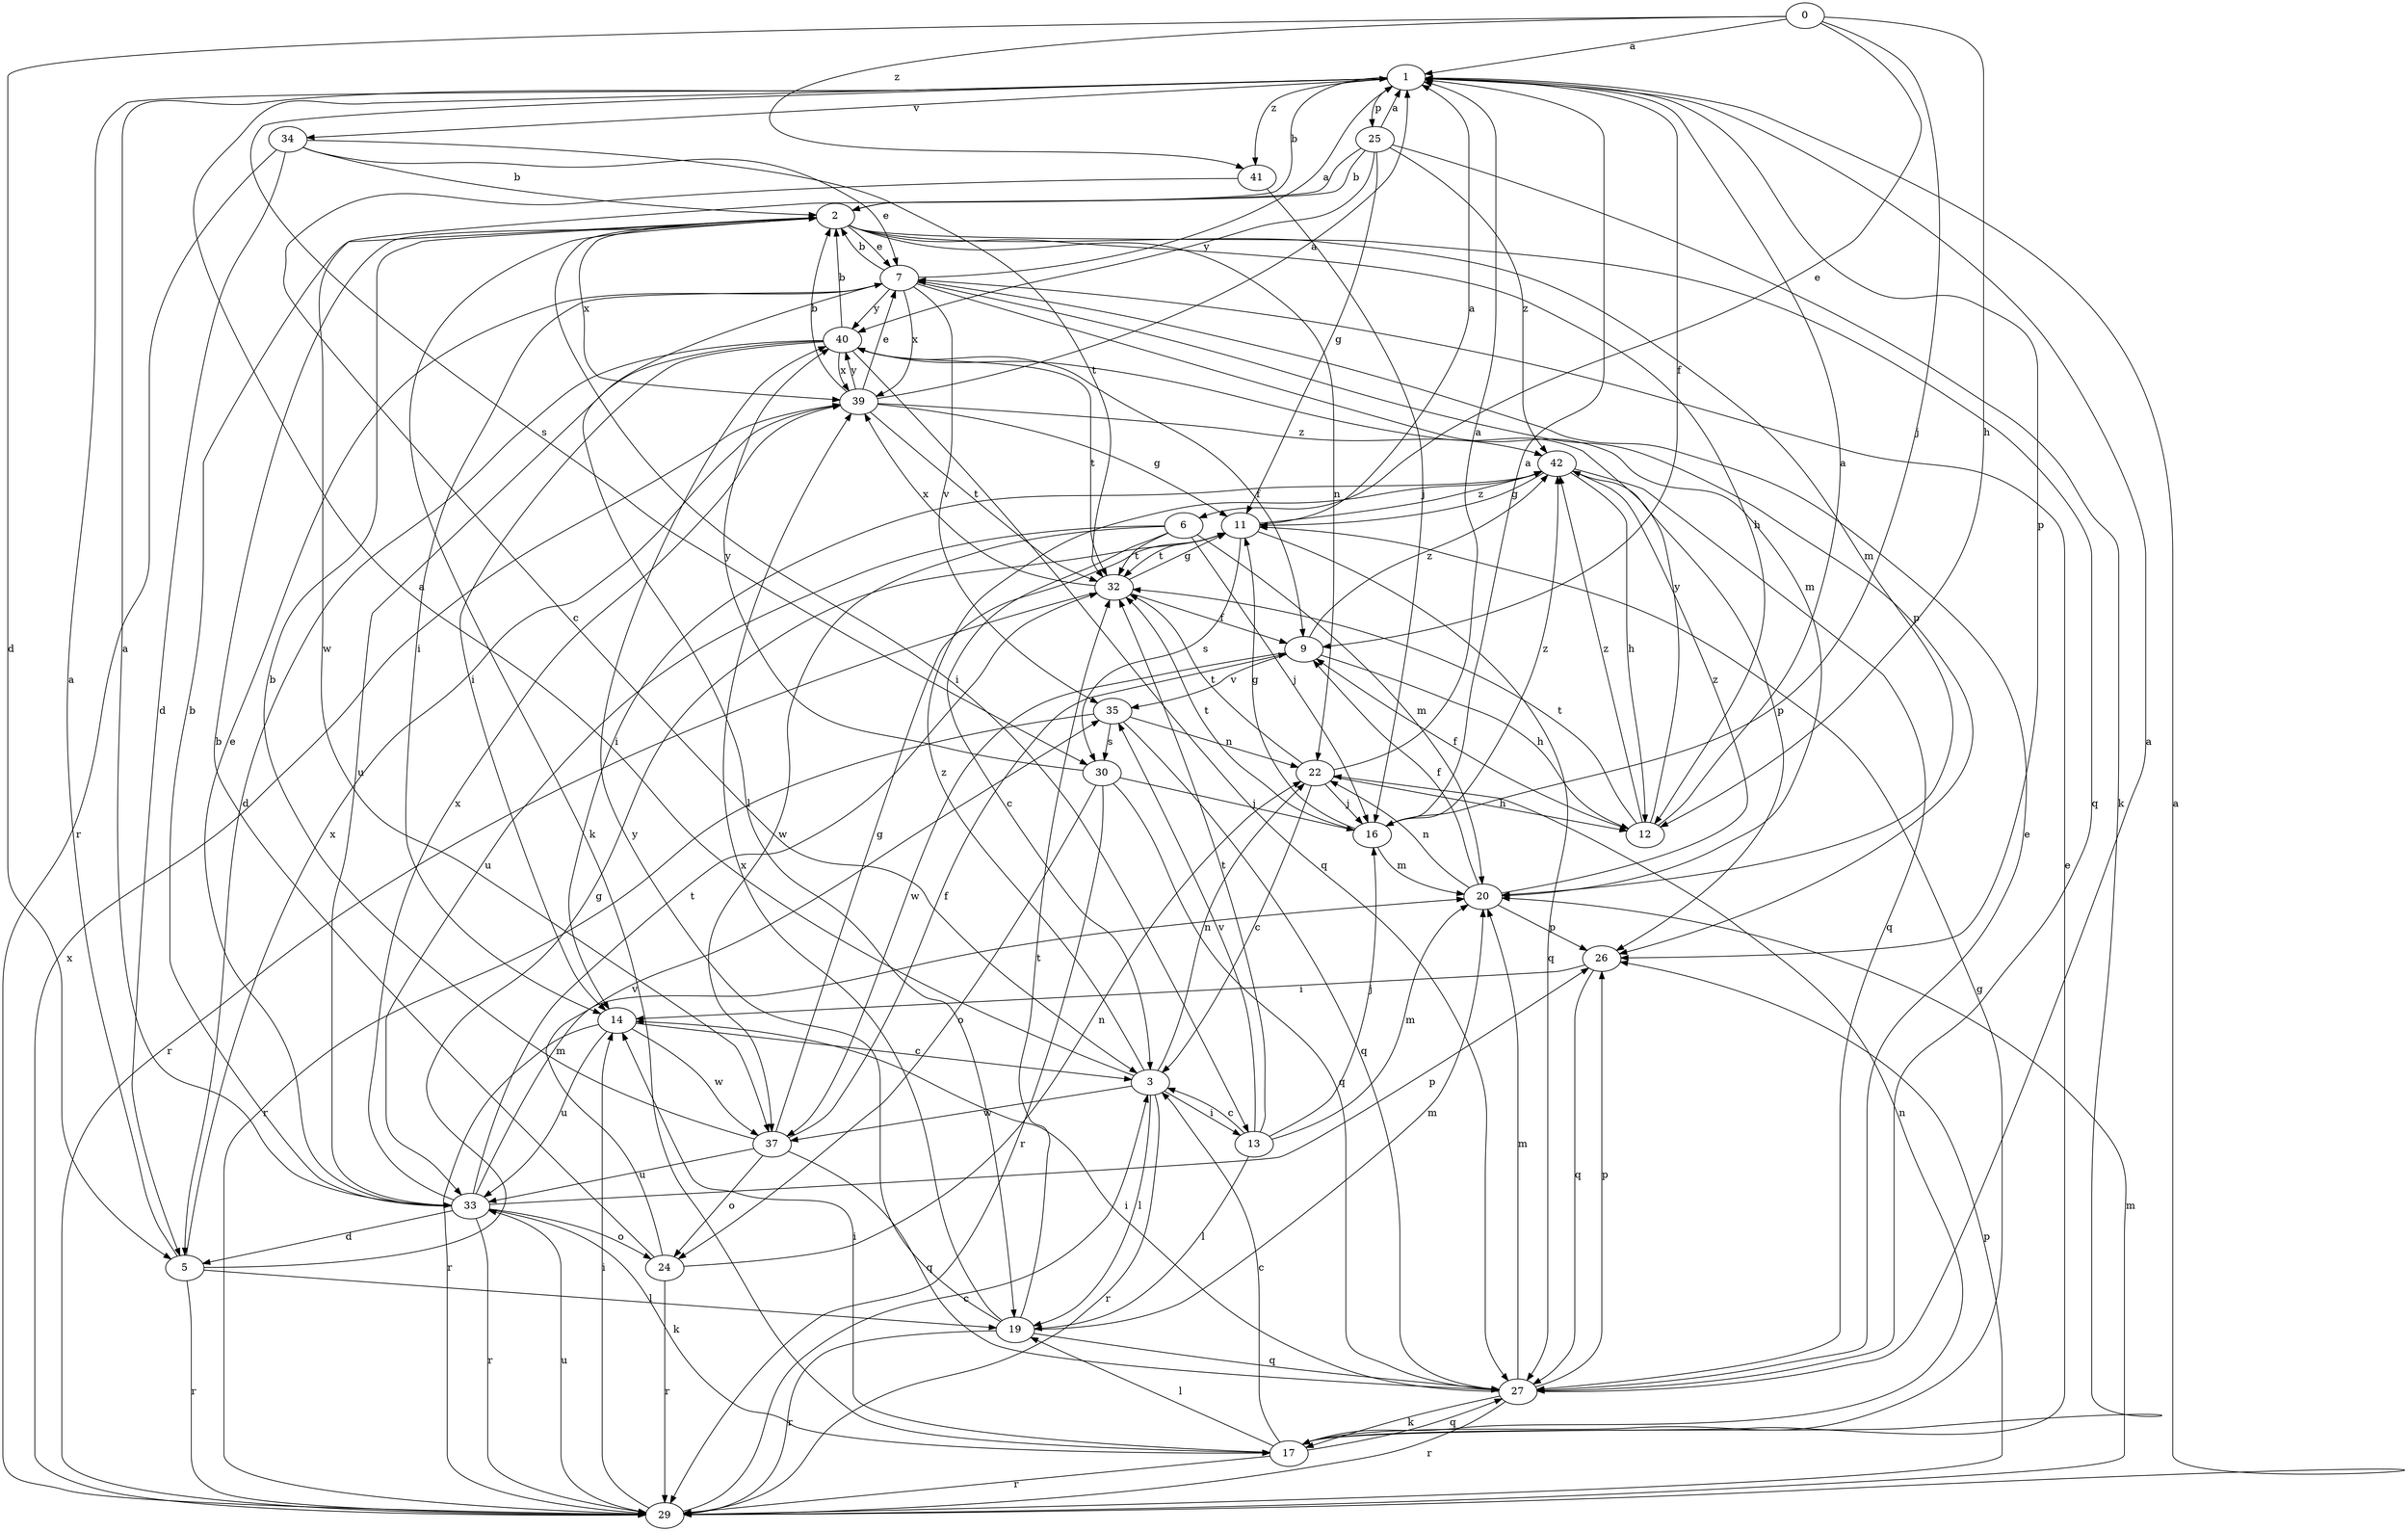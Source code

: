 strict digraph  {
0;
1;
2;
3;
5;
6;
7;
9;
11;
12;
13;
14;
16;
17;
19;
20;
22;
24;
25;
26;
27;
29;
30;
32;
33;
34;
35;
37;
39;
40;
41;
42;
0 -> 1  [label=a];
0 -> 5  [label=d];
0 -> 6  [label=e];
0 -> 12  [label=h];
0 -> 16  [label=j];
0 -> 41  [label=z];
1 -> 2  [label=b];
1 -> 9  [label=f];
1 -> 25  [label=p];
1 -> 26  [label=p];
1 -> 30  [label=s];
1 -> 34  [label=v];
1 -> 41  [label=z];
2 -> 7  [label=e];
2 -> 12  [label=h];
2 -> 13  [label=i];
2 -> 17  [label=k];
2 -> 20  [label=m];
2 -> 22  [label=n];
2 -> 27  [label=q];
2 -> 39  [label=x];
3 -> 1  [label=a];
3 -> 13  [label=i];
3 -> 19  [label=l];
3 -> 22  [label=n];
3 -> 29  [label=r];
3 -> 37  [label=w];
3 -> 42  [label=z];
5 -> 1  [label=a];
5 -> 11  [label=g];
5 -> 19  [label=l];
5 -> 29  [label=r];
5 -> 39  [label=x];
6 -> 3  [label=c];
6 -> 16  [label=j];
6 -> 20  [label=m];
6 -> 32  [label=t];
6 -> 33  [label=u];
6 -> 37  [label=w];
7 -> 1  [label=a];
7 -> 2  [label=b];
7 -> 14  [label=i];
7 -> 19  [label=l];
7 -> 20  [label=m];
7 -> 26  [label=p];
7 -> 35  [label=v];
7 -> 39  [label=x];
7 -> 40  [label=y];
9 -> 12  [label=h];
9 -> 35  [label=v];
9 -> 37  [label=w];
9 -> 42  [label=z];
11 -> 1  [label=a];
11 -> 27  [label=q];
11 -> 30  [label=s];
11 -> 32  [label=t];
11 -> 42  [label=z];
12 -> 1  [label=a];
12 -> 9  [label=f];
12 -> 32  [label=t];
12 -> 40  [label=y];
12 -> 42  [label=z];
13 -> 3  [label=c];
13 -> 16  [label=j];
13 -> 19  [label=l];
13 -> 20  [label=m];
13 -> 32  [label=t];
13 -> 35  [label=v];
14 -> 3  [label=c];
14 -> 29  [label=r];
14 -> 33  [label=u];
14 -> 37  [label=w];
16 -> 1  [label=a];
16 -> 11  [label=g];
16 -> 20  [label=m];
16 -> 32  [label=t];
16 -> 42  [label=z];
17 -> 3  [label=c];
17 -> 7  [label=e];
17 -> 11  [label=g];
17 -> 14  [label=i];
17 -> 19  [label=l];
17 -> 22  [label=n];
17 -> 27  [label=q];
17 -> 29  [label=r];
19 -> 20  [label=m];
19 -> 27  [label=q];
19 -> 29  [label=r];
19 -> 32  [label=t];
19 -> 39  [label=x];
19 -> 40  [label=y];
20 -> 9  [label=f];
20 -> 22  [label=n];
20 -> 26  [label=p];
20 -> 42  [label=z];
22 -> 1  [label=a];
22 -> 3  [label=c];
22 -> 12  [label=h];
22 -> 16  [label=j];
22 -> 32  [label=t];
24 -> 2  [label=b];
24 -> 22  [label=n];
24 -> 29  [label=r];
24 -> 35  [label=v];
25 -> 1  [label=a];
25 -> 2  [label=b];
25 -> 11  [label=g];
25 -> 17  [label=k];
25 -> 37  [label=w];
25 -> 40  [label=y];
25 -> 42  [label=z];
26 -> 14  [label=i];
26 -> 27  [label=q];
27 -> 1  [label=a];
27 -> 7  [label=e];
27 -> 14  [label=i];
27 -> 17  [label=k];
27 -> 20  [label=m];
27 -> 26  [label=p];
27 -> 29  [label=r];
29 -> 1  [label=a];
29 -> 3  [label=c];
29 -> 14  [label=i];
29 -> 20  [label=m];
29 -> 26  [label=p];
29 -> 33  [label=u];
29 -> 39  [label=x];
30 -> 16  [label=j];
30 -> 24  [label=o];
30 -> 27  [label=q];
30 -> 29  [label=r];
30 -> 40  [label=y];
32 -> 9  [label=f];
32 -> 11  [label=g];
32 -> 29  [label=r];
32 -> 39  [label=x];
33 -> 1  [label=a];
33 -> 2  [label=b];
33 -> 5  [label=d];
33 -> 7  [label=e];
33 -> 17  [label=k];
33 -> 20  [label=m];
33 -> 24  [label=o];
33 -> 26  [label=p];
33 -> 29  [label=r];
33 -> 32  [label=t];
33 -> 39  [label=x];
34 -> 2  [label=b];
34 -> 5  [label=d];
34 -> 7  [label=e];
34 -> 29  [label=r];
34 -> 32  [label=t];
35 -> 22  [label=n];
35 -> 27  [label=q];
35 -> 29  [label=r];
35 -> 30  [label=s];
37 -> 2  [label=b];
37 -> 9  [label=f];
37 -> 11  [label=g];
37 -> 24  [label=o];
37 -> 27  [label=q];
37 -> 33  [label=u];
39 -> 1  [label=a];
39 -> 2  [label=b];
39 -> 7  [label=e];
39 -> 11  [label=g];
39 -> 32  [label=t];
39 -> 40  [label=y];
39 -> 42  [label=z];
40 -> 2  [label=b];
40 -> 5  [label=d];
40 -> 9  [label=f];
40 -> 14  [label=i];
40 -> 27  [label=q];
40 -> 32  [label=t];
40 -> 33  [label=u];
40 -> 39  [label=x];
41 -> 3  [label=c];
41 -> 16  [label=j];
42 -> 11  [label=g];
42 -> 12  [label=h];
42 -> 14  [label=i];
42 -> 26  [label=p];
42 -> 27  [label=q];
}
